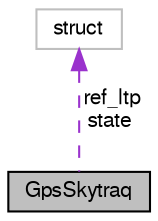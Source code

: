 digraph "GpsSkytraq"
{
  edge [fontname="FreeSans",fontsize="10",labelfontname="FreeSans",labelfontsize="10"];
  node [fontname="FreeSans",fontsize="10",shape=record];
  Node1 [label="GpsSkytraq",height=0.2,width=0.4,color="black", fillcolor="grey75", style="filled", fontcolor="black"];
  Node2 -> Node1 [dir="back",color="darkorchid3",fontsize="10",style="dashed",label=" ref_ltp\nstate" ,fontname="FreeSans"];
  Node2 [label="struct",height=0.2,width=0.4,color="grey75", fillcolor="white", style="filled"];
}
